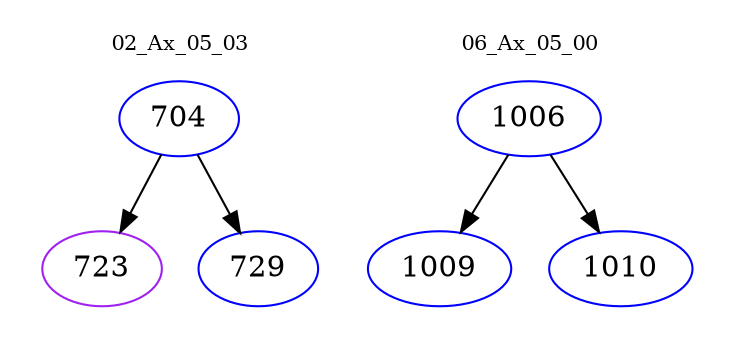 digraph{
subgraph cluster_0 {
color = white
label = "02_Ax_05_03";
fontsize=10;
T0_704 [label="704", color="blue"]
T0_704 -> T0_723 [color="black"]
T0_723 [label="723", color="purple"]
T0_704 -> T0_729 [color="black"]
T0_729 [label="729", color="blue"]
}
subgraph cluster_1 {
color = white
label = "06_Ax_05_00";
fontsize=10;
T1_1006 [label="1006", color="blue"]
T1_1006 -> T1_1009 [color="black"]
T1_1009 [label="1009", color="blue"]
T1_1006 -> T1_1010 [color="black"]
T1_1010 [label="1010", color="blue"]
}
}
